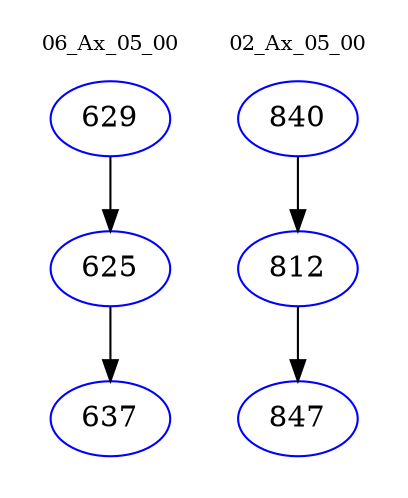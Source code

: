 digraph{
subgraph cluster_0 {
color = white
label = "06_Ax_05_00";
fontsize=10;
T0_629 [label="629", color="blue"]
T0_629 -> T0_625 [color="black"]
T0_625 [label="625", color="blue"]
T0_625 -> T0_637 [color="black"]
T0_637 [label="637", color="blue"]
}
subgraph cluster_1 {
color = white
label = "02_Ax_05_00";
fontsize=10;
T1_840 [label="840", color="blue"]
T1_840 -> T1_812 [color="black"]
T1_812 [label="812", color="blue"]
T1_812 -> T1_847 [color="black"]
T1_847 [label="847", color="blue"]
}
}
